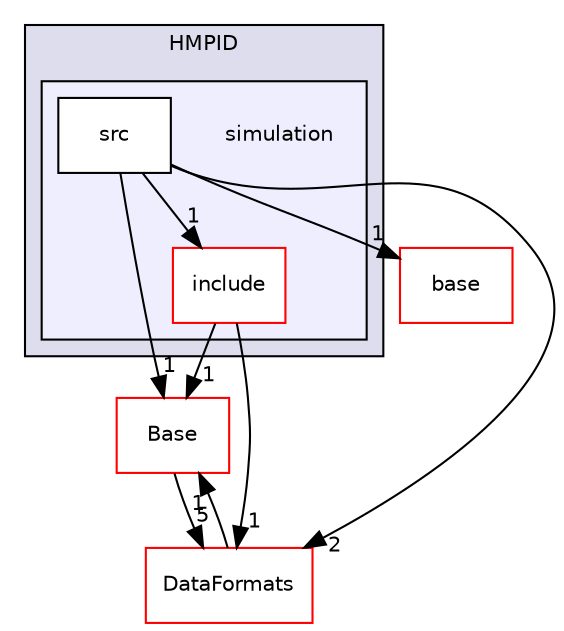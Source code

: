 digraph "/home/travis/build/AliceO2Group/AliceO2/Detectors/HMPID/simulation" {
  bgcolor=transparent;
  compound=true
  node [ fontsize="10", fontname="Helvetica"];
  edge [ labelfontsize="10", labelfontname="Helvetica"];
  subgraph clusterdir_c91fbefb38f56c1db7a8c31815b8a131 {
    graph [ bgcolor="#ddddee", pencolor="black", label="HMPID" fontname="Helvetica", fontsize="10", URL="dir_c91fbefb38f56c1db7a8c31815b8a131.html"]
  subgraph clusterdir_500f0d71cadd529ffa10e3c2241cfe90 {
    graph [ bgcolor="#eeeeff", pencolor="black", label="" URL="dir_500f0d71cadd529ffa10e3c2241cfe90.html"];
    dir_500f0d71cadd529ffa10e3c2241cfe90 [shape=plaintext label="simulation"];
    dir_94519519beeff5880967868b09df99b1 [shape=box label="include" color="red" fillcolor="white" style="filled" URL="dir_94519519beeff5880967868b09df99b1.html"];
    dir_7dc08bbd5ba5ea4e51ff8bc5a113392a [shape=box label="src" color="black" fillcolor="white" style="filled" URL="dir_7dc08bbd5ba5ea4e51ff8bc5a113392a.html"];
  }
  }
  dir_37c90836491b695b472bf98d1be8336b [shape=box label="Base" color="red" URL="dir_37c90836491b695b472bf98d1be8336b.html"];
  dir_939a9b59c9e8f57b8b7a2a3b29b6e0eb [shape=box label="base" color="red" URL="dir_939a9b59c9e8f57b8b7a2a3b29b6e0eb.html"];
  dir_2171f7ec022c5423887b07c69b2f5b48 [shape=box label="DataFormats" color="red" URL="dir_2171f7ec022c5423887b07c69b2f5b48.html"];
  dir_94519519beeff5880967868b09df99b1->dir_37c90836491b695b472bf98d1be8336b [headlabel="1", labeldistance=1.5 headhref="dir_000170_000158.html"];
  dir_94519519beeff5880967868b09df99b1->dir_2171f7ec022c5423887b07c69b2f5b48 [headlabel="1", labeldistance=1.5 headhref="dir_000170_000056.html"];
  dir_37c90836491b695b472bf98d1be8336b->dir_2171f7ec022c5423887b07c69b2f5b48 [headlabel="5", labeldistance=1.5 headhref="dir_000158_000056.html"];
  dir_7dc08bbd5ba5ea4e51ff8bc5a113392a->dir_94519519beeff5880967868b09df99b1 [headlabel="1", labeldistance=1.5 headhref="dir_000203_000170.html"];
  dir_7dc08bbd5ba5ea4e51ff8bc5a113392a->dir_37c90836491b695b472bf98d1be8336b [headlabel="1", labeldistance=1.5 headhref="dir_000203_000158.html"];
  dir_7dc08bbd5ba5ea4e51ff8bc5a113392a->dir_939a9b59c9e8f57b8b7a2a3b29b6e0eb [headlabel="1", labeldistance=1.5 headhref="dir_000203_000258.html"];
  dir_7dc08bbd5ba5ea4e51ff8bc5a113392a->dir_2171f7ec022c5423887b07c69b2f5b48 [headlabel="2", labeldistance=1.5 headhref="dir_000203_000056.html"];
  dir_2171f7ec022c5423887b07c69b2f5b48->dir_37c90836491b695b472bf98d1be8336b [headlabel="1", labeldistance=1.5 headhref="dir_000056_000158.html"];
}
